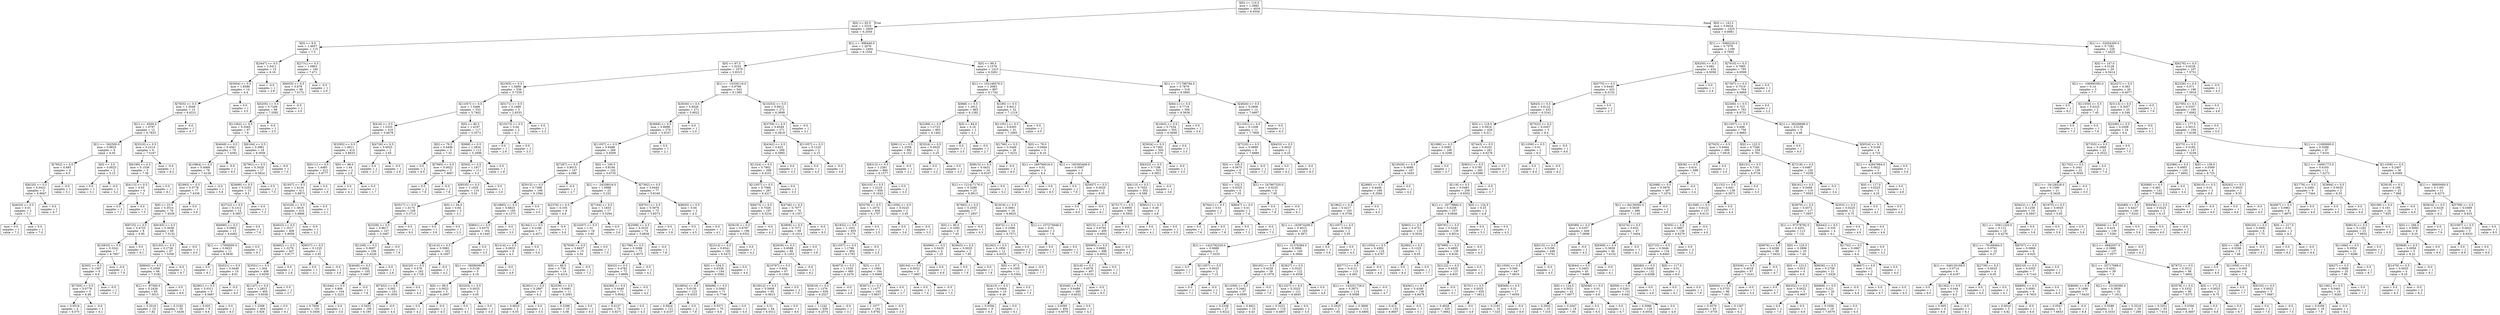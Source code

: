 digraph Tree {
node [shape=box] ;
0 [label="X[0] <= 110.5\nmse = 1.2683\nsamples = 4034\nvalue = 6.4504"] ;
1 [label="X[0] <= 65.5\nmse = 1.3316\nsamples = 2609\nvalue = 6.2059"] ;
0 -> 1 [labeldistance=2.5, labelangle=45, headlabel="True"] ;
2 [label="X[0] <= 9.0\nmse = 1.4657\nsamples = 115\nvalue = 7.3"] ;
1 -> 2 ;
3 [label="X[3447] <= 0.5\nmse = 2.5411\nsamples = 15\nvalue = 6.16"] ;
2 -> 3 ;
4 [label="X[3004] <= 0.5\nmse = 1.8586\nsamples = 14\nvalue = 6.4"] ;
3 -> 4 ;
5 [label="X[7655] <= 0.5\nmse = 1.3049\nsamples = 13\nvalue = 6.6231"] ;
4 -> 5 ;
6 [label="X[1] <= -6500.0\nmse = 1.0797\nsamples = 12\nvalue = 6.7833"] ;
5 -> 6 ;
7 [label="X[1] <= -562500.0\nmse = 0.8625\nsamples = 6\nvalue = 6.05"] ;
6 -> 7 ;
8 [label="X[7852] <= 0.5\nmse = 0.685\nsamples = 4\nvalue = 6.5"] ;
7 -> 8 ;
9 [label="X[8220] <= 0.5\nmse = 0.0422\nsamples = 3\nvalue = 6.9667"] ;
8 -> 9 ;
10 [label="X[4020] <= 0.5\nmse = 0.01\nsamples = 2\nvalue = 7.1"] ;
9 -> 10 ;
11 [label="mse = 0.0\nsamples = 1\nvalue = 7.2"] ;
10 -> 11 ;
12 [label="mse = 0.0\nsamples = 1\nvalue = 7.0"] ;
10 -> 12 ;
13 [label="mse = 0.0\nsamples = 1\nvalue = 6.7"] ;
9 -> 13 ;
14 [label="mse = -0.0\nsamples = 1\nvalue = 5.1"] ;
8 -> 14 ;
15 [label="X[0] <= 3.5\nmse = 0.0025\nsamples = 2\nvalue = 5.15"] ;
7 -> 15 ;
16 [label="mse = 0.0\nsamples = 1\nvalue = 5.1"] ;
15 -> 16 ;
17 [label="mse = -0.0\nsamples = 1\nvalue = 5.2"] ;
15 -> 17 ;
18 [label="X[3310] <= 0.5\nmse = 0.2214\nsamples = 6\nvalue = 7.5167"] ;
6 -> 18 ;
19 [label="X[6199] <= 0.5\nmse = 0.1536\nsamples = 5\nvalue = 7.38"] ;
18 -> 19 ;
20 [label="X[4113] <= 0.5\nmse = 0.03\nsamples = 4\nvalue = 7.2"] ;
19 -> 20 ;
21 [label="mse = 0.0\nsamples = 3\nvalue = 7.1"] ;
20 -> 21 ;
22 [label="mse = 0.0\nsamples = 1\nvalue = 7.5"] ;
20 -> 22 ;
23 [label="mse = 0.0\nsamples = 1\nvalue = 8.1"] ;
19 -> 23 ;
24 [label="mse = -0.0\nsamples = 1\nvalue = 8.2"] ;
18 -> 24 ;
25 [label="mse = -0.0\nsamples = 1\nvalue = 4.7"] ;
5 -> 25 ;
26 [label="mse = 0.0\nsamples = 1\nvalue = 3.5"] ;
4 -> 26 ;
27 [label="mse = -0.0\nsamples = 1\nvalue = 2.8"] ;
3 -> 27 ;
28 [label="X[2731] <= 0.5\nmse = 1.0803\nsamples = 100\nvalue = 7.471"] ;
2 -> 28 ;
29 [label="X[6055] <= 0.5\nmse = 0.878\nsamples = 99\nvalue = 7.5172"] ;
28 -> 29 ;
30 [label="X[5205] <= 0.5\nmse = 0.7206\nsamples = 98\nvalue = 7.5582"] ;
29 -> 30 ;
31 [label="X[11062] <= 0.5\nmse = 0.5565\nsamples = 97\nvalue = 7.6"] ;
30 -> 31 ;
32 [label="X[4649] <= 0.5\nmse = 0.4561\nsamples = 79\nvalue = 7.4392"] ;
31 -> 32 ;
33 [label="X[10964] <= 0.5\nmse = 0.4068\nsamples = 78\nvalue = 7.4128"] ;
32 -> 33 ;
34 [label="X[2993] <= 0.5\nmse = 0.3778\nsamples = 77\nvalue = 7.4338"] ;
33 -> 34 ;
35 [label="X[0] <= 23.5\nmse = 0.3514\nsamples = 76\nvalue = 7.4539"] ;
34 -> 35 ;
36 [label="X[9725] <= 0.5\nmse = 0.4725\nsamples = 8\nvalue = 6.95"] ;
35 -> 36 ;
37 [label="X[10833] <= 0.5\nmse = 0.3241\nsamples = 7\nvalue = 6.7857"] ;
36 -> 37 ;
38 [label="X[365] <= 0.5\nmse = 0.1367\nsamples = 6\nvalue = 6.6"] ;
37 -> 38 ;
39 [label="X[7305] <= 0.5\nmse = 0.0776\nsamples = 5\nvalue = 6.48"] ;
38 -> 39 ;
40 [label="mse = 0.0519\nsamples = 4\nvalue = 6.575"] ;
39 -> 40 ;
41 [label="mse = -0.0\nsamples = 1\nvalue = 6.1"] ;
39 -> 41 ;
42 [label="mse = -0.0\nsamples = 1\nvalue = 7.2"] ;
38 -> 42 ;
43 [label="mse = -0.0\nsamples = 1\nvalue = 7.9"] ;
37 -> 43 ;
44 [label="mse = 0.0\nsamples = 1\nvalue = 8.1"] ;
36 -> 44 ;
45 [label="X[8165] <= 0.5\nmse = 0.3038\nsamples = 68\nvalue = 7.5132"] ;
35 -> 45 ;
46 [label="X[3193] <= 0.5\nmse = 0.2736\nsamples = 67\nvalue = 7.5358"] ;
45 -> 46 ;
47 [label="X[8845] <= 0.5\nmse = 0.2569\nsamples = 66\nvalue = 7.5182"] ;
46 -> 47 ;
48 [label="X[1] <= -87500.0\nmse = 0.2426\nsamples = 65\nvalue = 7.5015"] ;
47 -> 48 ;
49 [label="mse = 0.2516\nsamples = 10\nvalue = 7.82"] ;
48 -> 49 ;
50 [label="mse = 0.2192\nsamples = 55\nvalue = 7.4436"] ;
48 -> 50 ;
51 [label="mse = 0.0\nsamples = 1\nvalue = 8.6"] ;
47 -> 51 ;
52 [label="mse = -0.0\nsamples = 1\nvalue = 8.7"] ;
46 -> 52 ;
53 [label="mse = -0.0\nsamples = 1\nvalue = 6.0"] ;
45 -> 53 ;
54 [label="mse = 0.0\nsamples = 1\nvalue = 5.9"] ;
34 -> 54 ;
55 [label="mse = -0.0\nsamples = 1\nvalue = 5.8"] ;
33 -> 55 ;
56 [label="mse = -0.0\nsamples = 1\nvalue = 9.5"] ;
32 -> 56 ;
57 [label="X[6164] <= 0.5\nmse = 0.3861\nsamples = 18\nvalue = 8.3056"] ;
31 -> 57 ;
58 [label="X[7901] <= 0.5\nmse = 0.3026\nsamples = 17\nvalue = 8.3824"] ;
57 -> 58 ;
59 [label="X[3699] <= 0.5\nmse = 0.2253\nsamples = 15\nvalue = 8.5"] ;
58 -> 59 ;
60 [label="X[3722] <= 0.5\nmse = 0.1312\nsamples = 14\nvalue = 8.5857"] ;
59 -> 60 ;
61 [label="X[6690] <= 0.5\nmse = 0.0902\nsamples = 13\nvalue = 8.6462"] ;
60 -> 61 ;
62 [label="X[1] <= -17000000.0\nmse = 0.0623\nsamples = 11\nvalue = 8.5636"] ;
61 -> 62 ;
63 [label="mse = 0.0\nsamples = 1\nvalue = 8.1"] ;
62 -> 63 ;
64 [label="X[4521] <= 0.5\nmse = 0.0449\nsamples = 10\nvalue = 8.61"] ;
62 -> 64 ;
65 [label="X[2901] <= 0.5\nmse = 0.0311\nsamples = 9\nvalue = 8.5667"] ;
64 -> 65 ;
66 [label="mse = 0.025\nsamples = 8\nvalue = 8.6"] ;
65 -> 66 ;
67 [label="mse = 0.0\nsamples = 1\nvalue = 8.3"] ;
65 -> 67 ;
68 [label="mse = -0.0\nsamples = 1\nvalue = 9.0"] ;
64 -> 68 ;
69 [label="mse = 0.0\nsamples = 2\nvalue = 9.1"] ;
61 -> 69 ;
70 [label="mse = 0.0\nsamples = 1\nvalue = 7.8"] ;
60 -> 70 ;
71 [label="mse = 0.0\nsamples = 1\nvalue = 7.3"] ;
59 -> 71 ;
72 [label="mse = 0.0\nsamples = 2\nvalue = 7.5"] ;
58 -> 72 ;
73 [label="mse = -0.0\nsamples = 1\nvalue = 7.0"] ;
57 -> 73 ;
74 [label="mse = -0.0\nsamples = 1\nvalue = 3.5"] ;
30 -> 74 ;
75 [label="mse = -0.0\nsamples = 1\nvalue = 3.5"] ;
29 -> 75 ;
76 [label="mse = -0.0\nsamples = 1\nvalue = 2.9"] ;
28 -> 76 ;
77 [label="X[1] <= -996446.0\nmse = 1.2676\nsamples = 2494\nvalue = 6.1554"] ;
1 -> 77 ;
78 [label="X[0] <= 97.5\nmse = 1.3233\nsamples = 1079\nvalue = 5.9315"] ;
77 -> 78 ;
79 [label="X[2305] <= 0.5\nmse = 1.5889\nsamples = 536\nvalue = 5.7239"] ;
78 -> 79 ;
80 [label="X[11057] <= 0.5\nmse = 1.5496\nsamples = 533\nvalue = 5.7402"] ;
79 -> 80 ;
81 [label="X[416] <= 0.5\nmse = 1.5333\nsamples = 416\nvalue = 5.8478"] ;
80 -> 81 ;
82 [label="X[3295] <= 0.5\nmse = 1.4911\nsamples = 414\nvalue = 5.8633"] ;
81 -> 82 ;
83 [label="X[9111] <= 0.5\nmse = 1.4485\nsamples = 412\nvalue = 5.8777"] ;
82 -> 83 ;
84 [label="X[1937] <= 0.5\nmse = 1.4134\nsamples = 411\nvalue = 5.8873"] ;
83 -> 84 ;
85 [label="X[3228] <= 0.5\nmse = 1.3818\nsamples = 410\nvalue = 5.8966"] ;
84 -> 85 ;
86 [label="X[4023] <= 0.5\nmse = 1.3517\nsamples = 409\nvalue = 5.9056"] ;
85 -> 86 ;
87 [label="X[4662] <= 0.5\nmse = 1.3279\nsamples = 407\nvalue = 5.9177"] ;
86 -> 87 ;
88 [label="X[3551] <= 0.5\nmse = 1.304\nsamples = 406\nvalue = 5.9259"] ;
87 -> 88 ;
89 [label="X[1147] <= 0.5\nmse = 1.2815\nsamples = 405\nvalue = 5.9338"] ;
88 -> 89 ;
90 [label="mse = 1.2598\nsamples = 404\nvalue = 5.926"] ;
89 -> 90 ;
91 [label="mse = 0.0\nsamples = 1\nvalue = 9.1"] ;
89 -> 91 ;
92 [label="mse = 0.0\nsamples = 1\nvalue = 2.7"] ;
88 -> 92 ;
93 [label="mse = 0.0\nsamples = 1\nvalue = 2.6"] ;
87 -> 93 ;
94 [label="X[9037] <= 0.5\nmse = 0.1225\nsamples = 2\nvalue = 3.45"] ;
86 -> 94 ;
95 [label="mse = 0.0\nsamples = 1\nvalue = 3.1"] ;
94 -> 95 ;
96 [label="mse = -0.0\nsamples = 1\nvalue = 3.8"] ;
94 -> 96 ;
97 [label="mse = -0.0\nsamples = 1\nvalue = 2.2"] ;
85 -> 97 ;
98 [label="mse = 0.0\nsamples = 1\nvalue = 2.1"] ;
84 -> 98 ;
99 [label="mse = 0.0\nsamples = 1\nvalue = 1.9"] ;
83 -> 99 ;
100 [label="X[0] <= 88.0\nmse = 1.44\nsamples = 2\nvalue = 2.9"] ;
82 -> 100 ;
101 [label="mse = 0.0\nsamples = 1\nvalue = 4.1"] ;
100 -> 101 ;
102 [label="mse = 0.0\nsamples = 1\nvalue = 1.7"] ;
100 -> 102 ;
103 [label="X[4726] <= 0.5\nmse = 0.0025\nsamples = 2\nvalue = 2.65"] ;
81 -> 103 ;
104 [label="mse = 0.0\nsamples = 1\nvalue = 2.7"] ;
103 -> 104 ;
105 [label="mse = -0.0\nsamples = 1\nvalue = 2.6"] ;
103 -> 105 ;
106 [label="X[0] <= 80.5\nmse = 1.4197\nsamples = 117\nvalue = 5.3573"] ;
80 -> 106 ;
107 [label="X[0] <= 79.5\nmse = 0.4496\nsamples = 5\nvalue = 7.32"] ;
106 -> 107 ;
108 [label="mse = 0.0\nsamples = 2\nvalue = 6.5"] ;
107 -> 108 ;
109 [label="X[7995] <= 0.5\nmse = 0.0022\nsamples = 3\nvalue = 7.8667"] ;
107 -> 109 ;
110 [label="mse = 0.0\nsamples = 2\nvalue = 7.9"] ;
109 -> 110 ;
111 [label="mse = -0.0\nsamples = 1\nvalue = 7.8"] ;
109 -> 111 ;
112 [label="X[968] <= 0.5\nmse = 1.2834\nsamples = 112\nvalue = 5.2696"] ;
106 -> 112 ;
113 [label="X[593] <= 0.5\nmse = 1.1917\nsamples = 111\nvalue = 5.3"] ;
112 -> 113 ;
114 [label="X[9535] <= 0.5\nmse = 1.1026\nsamples = 110\nvalue = 5.33"] ;
113 -> 114 ;
115 [label="X[5517] <= 0.5\nmse = 1.0174\nsamples = 108\nvalue = 5.3713"] ;
114 -> 115 ;
116 [label="X[3258] <= 0.5\nmse = 0.9617\nsamples = 107\nvalue = 5.3467"] ;
115 -> 116 ;
117 [label="X[1208] <= 0.5\nmse = 0.9087\nsamples = 106\nvalue = 5.3226"] ;
116 -> 117 ;
118 [label="X[4048] <= 0.5\nmse = 0.8562\nsamples = 105\nvalue = 5.3467"] ;
117 -> 118 ;
119 [label="X[1044] <= 0.5\nmse = 0.806\nsamples = 104\nvalue = 5.3231"] ;
118 -> 119 ;
120 [label="mse = 0.7609\nsamples = 103\nvalue = 5.3456"] ;
119 -> 120 ;
121 [label="mse = 0.0\nsamples = 1\nvalue = 3.0"] ;
119 -> 121 ;
122 [label="mse = -0.0\nsamples = 1\nvalue = 7.8"] ;
118 -> 122 ;
123 [label="mse = 0.0\nsamples = 1\nvalue = 2.8"] ;
117 -> 123 ;
124 [label="mse = -0.0\nsamples = 1\nvalue = 7.9"] ;
116 -> 124 ;
125 [label="mse = 0.0\nsamples = 1\nvalue = 8.0"] ;
115 -> 125 ;
126 [label="X[0] <= 94.0\nmse = 0.64\nsamples = 2\nvalue = 3.1"] ;
114 -> 126 ;
127 [label="mse = 0.0\nsamples = 1\nvalue = 3.9"] ;
126 -> 127 ;
128 [label="mse = 0.0\nsamples = 1\nvalue = 2.3"] ;
126 -> 128 ;
129 [label="mse = 0.0\nsamples = 1\nvalue = 2.0"] ;
113 -> 129 ;
130 [label="mse = 0.0\nsamples = 1\nvalue = 1.9"] ;
112 -> 130 ;
131 [label="X[5171] <= 0.5\nmse = 0.1689\nsamples = 3\nvalue = 2.8333"] ;
79 -> 131 ;
132 [label="X[10273] <= 0.5\nmse = 0.04\nsamples = 2\nvalue = 3.1"] ;
131 -> 132 ;
133 [label="mse = 0.0\nsamples = 1\nvalue = 2.9"] ;
132 -> 133 ;
134 [label="mse = 0.0\nsamples = 1\nvalue = 3.3"] ;
132 -> 134 ;
135 [label="mse = 0.0\nsamples = 1\nvalue = 2.3"] ;
131 -> 135 ;
136 [label="X[1] <= -10330116.0\nmse = 0.9766\nsamples = 543\nvalue = 6.1365"] ;
78 -> 136 ;
137 [label="X[3030] <= 0.5\nmse = 0.9528\nsamples = 271\nvalue = 5.9022"] ;
136 -> 137 ;
138 [label="X[3668] <= 0.5\nmse = 0.8998\nsamples = 270\nvalue = 5.9167"] ;
137 -> 138 ;
139 [label="X[11057] <= 0.5\nmse = 0.8488\nsamples = 269\nvalue = 5.9309"] ;
138 -> 139 ;
140 [label="X[7287] <= 0.5\nmse = 0.8015\nsamples = 167\nvalue = 6.088"] ;
139 -> 140 ;
141 [label="X[5015] <= 0.5\nmse = 0.7368\nsamples = 166\nvalue = 6.1084"] ;
140 -> 141 ;
142 [label="X[10892] <= 0.5\nmse = 0.6823\nsamples = 165\nvalue = 6.1273"] ;
141 -> 142 ;
143 [label="X[8841] <= 0.5\nmse = 0.6375\nsamples = 164\nvalue = 6.1445"] ;
142 -> 143 ;
144 [label="X[1414] <= 0.5\nmse = 0.5982\nsamples = 163\nvalue = 6.1607"] ;
143 -> 144 ;
145 [label="X[4220] <= 0.5\nmse = 0.578\nsamples = 162\nvalue = 6.1728"] ;
144 -> 145 ;
146 [label="X[7452] <= 0.5\nmse = 0.562\nsamples = 161\nvalue = 6.1839"] ;
145 -> 146 ;
147 [label="mse = 0.5455\nsamples = 160\nvalue = 6.195"] ;
146 -> 147 ;
148 [label="mse = -0.0\nsamples = 1\nvalue = 4.4"] ;
146 -> 148 ;
149 [label="mse = 0.0\nsamples = 1\nvalue = 4.4"] ;
145 -> 149 ;
150 [label="mse = -0.0\nsamples = 1\nvalue = 4.2"] ;
144 -> 150 ;
151 [label="mse = 0.0\nsamples = 1\nvalue = 3.5"] ;
143 -> 151 ;
152 [label="mse = -0.0\nsamples = 1\nvalue = 3.3"] ;
142 -> 152 ;
153 [label="mse = 0.0\nsamples = 1\nvalue = 3.0"] ;
141 -> 153 ;
154 [label="mse = -0.0\nsamples = 1\nvalue = 2.7"] ;
140 -> 154 ;
155 [label="X[0] <= 100.5\nmse = 0.8194\nsamples = 102\nvalue = 5.6735"] ;
139 -> 155 ;
156 [label="X[1] <= -24338016.0\nmse = 1.0998\nsamples = 25\nvalue = 5.232"] ;
155 -> 156 ;
157 [label="X[2376] <= 0.5\nmse = 0.335\nsamples = 8\nvalue = 4.6"] ;
156 -> 157 ;
158 [label="X[1941] <= 0.5\nmse = 0.2196\nsamples = 7\nvalue = 4.4571"] ;
157 -> 158 ;
159 [label="X[1414] <= 0.5\nmse = 0.0833\nsamples = 6\nvalue = 4.3"] ;
158 -> 159 ;
160 [label="X[1] <= -38589360.0\nmse = 0.0136\nsamples = 5\nvalue = 4.18"] ;
159 -> 160 ;
161 [label="X[0] <= 99.5\nmse = 0.0022\nsamples = 3\nvalue = 4.2667"] ;
160 -> 161 ;
162 [label="mse = 0.0\nsamples = 1\nvalue = 4.2"] ;
161 -> 162 ;
163 [label="mse = -0.0\nsamples = 2\nvalue = 4.3"] ;
161 -> 163 ;
164 [label="X[3203] <= 0.5\nmse = 0.0025\nsamples = 2\nvalue = 4.05"] ;
160 -> 164 ;
165 [label="mse = 0.0\nsamples = 1\nvalue = 4.1"] ;
164 -> 165 ;
166 [label="mse = 0.0\nsamples = 1\nvalue = 4.0"] ;
164 -> 166 ;
167 [label="mse = -0.0\nsamples = 1\nvalue = 4.9"] ;
159 -> 167 ;
168 [label="mse = 0.0\nsamples = 1\nvalue = 5.4"] ;
158 -> 168 ;
169 [label="mse = -0.0\nsamples = 1\nvalue = 5.6"] ;
157 -> 169 ;
170 [label="X[7184] <= 0.5\nmse = 1.1833\nsamples = 17\nvalue = 5.5294"] ;
156 -> 170 ;
171 [label="X[10207] <= 0.5\nmse = 1.01\nsamples = 16\nvalue = 5.65"] ;
170 -> 171 ;
172 [label="X[7939] <= 0.5\nmse = 0.8837\nsamples = 15\nvalue = 5.54"] ;
171 -> 172 ;
173 [label="X[0] <= 98.5\nmse = 0.736\nsamples = 14\nvalue = 5.4214"] ;
172 -> 173 ;
174 [label="X[2651] <= 0.5\nmse = 0.2867\nsamples = 3\nvalue = 6.2"] ;
173 -> 174 ;
175 [label="mse = 0.0625\nsamples = 2\nvalue = 6.55"] ;
174 -> 175 ;
176 [label="mse = 0.0\nsamples = 1\nvalue = 5.5"] ;
174 -> 176 ;
177 [label="X[2539] <= 0.5\nmse = 0.6481\nsamples = 11\nvalue = 5.2091"] ;
173 -> 177 ;
178 [label="mse = 0.5296\nsamples = 10\nvalue = 5.08"] ;
177 -> 178 ;
179 [label="mse = 0.0\nsamples = 1\nvalue = 6.5"] ;
177 -> 179 ;
180 [label="mse = -0.0\nsamples = 1\nvalue = 7.2"] ;
172 -> 180 ;
181 [label="mse = 0.0\nsamples = 1\nvalue = 7.3"] ;
171 -> 181 ;
182 [label="mse = 0.0\nsamples = 1\nvalue = 3.6"] ;
170 -> 182 ;
183 [label="X[7392] <= 0.5\nmse = 0.6445\nsamples = 77\nvalue = 5.8169"] ;
155 -> 183 ;
184 [label="X[9701] <= 0.5\nmse = 0.5976\nsamples = 75\nvalue = 5.8573"] ;
183 -> 184 ;
185 [label="X[2598] <= 0.5\nmse = 0.5533\nsamples = 74\nvalue = 5.8838"] ;
184 -> 185 ;
186 [label="X[1786] <= 0.5\nmse = 0.5098\nsamples = 73\nvalue = 5.8575"] ;
185 -> 186 ;
187 [label="X[632] <= 0.5\nmse = 0.4782\nsamples = 72\nvalue = 5.8806"] ;
186 -> 187 ;
188 [label="X[4280] <= 0.5\nmse = 0.4446\nsamples = 71\nvalue = 5.9042"] ;
187 -> 188 ;
189 [label="mse = 0.4137\nsamples = 70\nvalue = 5.9271"] ;
188 -> 189 ;
190 [label="mse = 0.0\nsamples = 1\nvalue = 4.3"] ;
188 -> 190 ;
191 [label="mse = -0.0\nsamples = 1\nvalue = 4.2"] ;
187 -> 191 ;
192 [label="mse = -0.0\nsamples = 1\nvalue = 4.2"] ;
186 -> 192 ;
193 [label="mse = -0.0\nsamples = 1\nvalue = 7.8"] ;
185 -> 193 ;
194 [label="mse = 0.0\nsamples = 1\nvalue = 3.9"] ;
184 -> 194 ;
195 [label="X[8655] <= 0.5\nmse = 0.04\nsamples = 2\nvalue = 4.3"] ;
183 -> 195 ;
196 [label="mse = 0.0\nsamples = 1\nvalue = 4.5"] ;
195 -> 196 ;
197 [label="mse = 0.0\nsamples = 1\nvalue = 4.1"] ;
195 -> 197 ;
198 [label="mse = 0.0\nsamples = 1\nvalue = 2.1"] ;
138 -> 198 ;
199 [label="mse = 0.0\nsamples = 1\nvalue = 2.0"] ;
137 -> 199 ;
200 [label="X[10253] <= 0.5\nmse = 0.8912\nsamples = 272\nvalue = 6.3699"] ;
136 -> 200 ;
201 [label="X[3759] <= 0.5\nmse = 0.8549\nsamples = 271\nvalue = 6.3819"] ;
200 -> 201 ;
202 [label="X[4342] <= 0.5\nmse = 0.823\nsamples = 269\nvalue = 6.3985"] ;
201 -> 202 ;
203 [label="X[1324] <= 0.5\nmse = 0.7902\nsamples = 268\nvalue = 6.4101"] ;
202 -> 203 ;
204 [label="X[11057] <= 0.5\nmse = 0.7568\nsamples = 267\nvalue = 6.4217"] ;
203 -> 204 ;
205 [label="X[8473] <= 0.5\nmse = 0.7028\nsamples = 197\nvalue = 6.5234"] ;
204 -> 205 ;
206 [label="X[5619] <= 0.5\nmse = 0.6787\nsamples = 196\nvalue = 6.5352"] ;
205 -> 206 ;
207 [label="X[2314] <= 0.5\nmse = 0.6541\nsamples = 195\nvalue = 6.5472"] ;
206 -> 207 ;
208 [label="X[0] <= 104.5\nmse = 0.6336\nsamples = 194\nvalue = 6.5582"] ;
207 -> 208 ;
209 [label="X[10854] <= 0.5\nmse = 0.6136\nsamples = 123\nvalue = 6.4333"] ;
208 -> 209 ;
210 [label="mse = 0.5924\nsamples = 121\nvalue = 6.4107"] ;
209 -> 210 ;
211 [label="mse = 0.0\nsamples = 2\nvalue = 7.8"] ;
209 -> 211 ;
212 [label="X[9498] <= 0.5\nmse = 0.5943\nsamples = 71\nvalue = 6.7746"] ;
208 -> 212 ;
213 [label="mse = 0.5571\nsamples = 70\nvalue = 6.8"] ;
212 -> 213 ;
214 [label="mse = 0.0\nsamples = 1\nvalue = 5.0"] ;
212 -> 214 ;
215 [label="mse = 0.0\nsamples = 1\nvalue = 4.4"] ;
207 -> 215 ;
216 [label="mse = 0.0\nsamples = 1\nvalue = 4.2"] ;
206 -> 216 ;
217 [label="mse = -0.0\nsamples = 1\nvalue = 4.2"] ;
205 -> 217 ;
218 [label="X[4746] <= 0.5\nmse = 0.7977\nsamples = 70\nvalue = 6.1357"] ;
204 -> 218 ;
219 [label="X[3806] <= 0.5\nmse = 0.7271\nsamples = 69\nvalue = 6.1014"] ;
218 -> 219 ;
220 [label="X[2639] <= 0.5\nmse = 0.6588\nsamples = 68\nvalue = 6.1353"] ;
219 -> 220 ;
221 [label="X[10797] <= 0.5\nmse = 0.604\nsamples = 67\nvalue = 6.1045"] ;
220 -> 221 ;
222 [label="X[10012] <= 0.5\nmse = 0.5608\nsamples = 65\nvalue = 6.0615"] ;
221 -> 222 ;
223 [label="mse = 0.51\nsamples = 64\nvalue = 6.0312"] ;
222 -> 223 ;
224 [label="mse = 0.0\nsamples = 1\nvalue = 8.0"] ;
222 -> 224 ;
225 [label="mse = 0.0\nsamples = 2\nvalue = 7.5"] ;
221 -> 225 ;
226 [label="mse = -0.0\nsamples = 1\nvalue = 8.2"] ;
220 -> 226 ;
227 [label="mse = 0.0\nsamples = 1\nvalue = 3.8"] ;
219 -> 227 ;
228 [label="mse = -0.0\nsamples = 1\nvalue = 8.5"] ;
218 -> 228 ;
229 [label="mse = 0.0\nsamples = 1\nvalue = 3.3"] ;
203 -> 229 ;
230 [label="mse = 0.0\nsamples = 1\nvalue = 3.3"] ;
202 -> 230 ;
231 [label="X[11057] <= 0.5\nmse = 0.1225\nsamples = 2\nvalue = 4.15"] ;
201 -> 231 ;
232 [label="mse = 0.0\nsamples = 1\nvalue = 4.5"] ;
231 -> 232 ;
233 [label="mse = -0.0\nsamples = 1\nvalue = 3.8"] ;
231 -> 233 ;
234 [label="mse = -0.0\nsamples = 1\nvalue = 3.1"] ;
200 -> 234 ;
235 [label="X[0] <= 99.5\nmse = 1.1578\nsamples = 1415\nvalue = 6.3261"] ;
77 -> 235 ;
236 [label="X[1] <= 102148576.0\nmse = 1.3083\nsamples = 897\nvalue = 6.1742"] ;
235 -> 236 ;
237 [label="X[968] <= 0.5\nmse = 1.2912\nsamples = 865\nvalue = 6.1392"] ;
236 -> 237 ;
238 [label="X[2289] <= 0.5\nmse = 1.2723\nsamples = 863\nvalue = 6.1462"] ;
237 -> 238 ;
239 [label="X[8611] <= 0.5\nmse = 1.2558\nsamples = 861\nvalue = 6.153"] ;
238 -> 239 ;
240 [label="X[8313] <= 0.5\nmse = 1.2381\nsamples = 860\nvalue = 6.1577"] ;
239 -> 240 ;
241 [label="X[6103] <= 0.5\nmse = 1.2219\nsamples = 858\nvalue = 6.1643"] ;
240 -> 241 ;
242 [label="X[5278] <= 0.5\nmse = 1.2074\nsamples = 856\nvalue = 6.1707"] ;
241 -> 242 ;
243 [label="X[1832] <= 0.5\nmse = 1.1931\nsamples = 855\nvalue = 6.175"] ;
242 -> 243 ;
244 [label="X[11057] <= 0.5\nmse = 1.1786\nsamples = 854\nvalue = 6.1793"] ;
243 -> 244 ;
245 [label="X[4873] <= 0.5\nmse = 1.1529\nsamples = 660\nvalue = 6.2476"] ;
244 -> 245 ;
246 [label="X[5819] <= 0.5\nmse = 1.1376\nsamples = 659\nvalue = 6.2527"] ;
245 -> 246 ;
247 [label="mse = 1.1242\nsamples = 658\nvalue = 6.2574"] ;
246 -> 247 ;
248 [label="mse = -0.0\nsamples = 1\nvalue = 3.1"] ;
246 -> 248 ;
249 [label="mse = -0.0\nsamples = 1\nvalue = 2.9"] ;
245 -> 249 ;
250 [label="X[5] <= 0.5\nmse = 1.1964\nsamples = 194\nvalue = 5.9469"] ;
244 -> 250 ;
251 [label="X[5871] <= 0.5\nmse = 1.1477\nsamples = 193\nvalue = 5.9637"] ;
250 -> 251 ;
252 [label="mse = 1.1077\nsamples = 192\nvalue = 5.9792"] ;
251 -> 252 ;
253 [label="mse = -0.0\nsamples = 1\nvalue = 3.0"] ;
251 -> 253 ;
254 [label="mse = 0.0\nsamples = 1\nvalue = 2.7"] ;
250 -> 254 ;
255 [label="mse = -0.0\nsamples = 1\nvalue = 2.5"] ;
243 -> 255 ;
256 [label="mse = 0.0\nsamples = 1\nvalue = 2.5"] ;
242 -> 256 ;
257 [label="X[11056] <= 0.5\nmse = 0.0225\nsamples = 2\nvalue = 3.45"] ;
241 -> 257 ;
258 [label="mse = 0.0\nsamples = 1\nvalue = 3.6"] ;
257 -> 258 ;
259 [label="mse = -0.0\nsamples = 1\nvalue = 3.3"] ;
257 -> 259 ;
260 [label="mse = 0.0\nsamples = 2\nvalue = 3.3"] ;
240 -> 260 ;
261 [label="mse = -0.0\nsamples = 1\nvalue = 2.1"] ;
239 -> 261 ;
262 [label="X[3524] <= 0.5\nmse = 0.0025\nsamples = 2\nvalue = 3.25"] ;
238 -> 262 ;
263 [label="mse = 0.0\nsamples = 1\nvalue = 3.2"] ;
262 -> 263 ;
264 [label="mse = 0.0\nsamples = 1\nvalue = 3.3"] ;
262 -> 264 ;
265 [label="X[0] <= 84.0\nmse = 0.16\nsamples = 2\nvalue = 3.1"] ;
237 -> 265 ;
266 [label="mse = 0.0\nsamples = 1\nvalue = 3.5"] ;
265 -> 266 ;
267 [label="mse = -0.0\nsamples = 1\nvalue = 2.7"] ;
265 -> 267 ;
268 [label="X[195] <= 0.5\nmse = 0.8411\nsamples = 32\nvalue = 7.1219"] ;
236 -> 268 ;
269 [label="X[11051] <= 0.5\nmse = 0.6393\nsamples = 31\nvalue = 7.2065"] ;
268 -> 269 ;
270 [label="X[1766] <= 0.5\nmse = 0.5449\nsamples = 26\nvalue = 7.0231"] ;
269 -> 270 ;
271 [label="X[9815] <= 0.5\nmse = 0.4431\nsamples = 24\nvalue = 6.9167"] ;
270 -> 271 ;
272 [label="X[1] <= 121417176.0\nmse = 0.3286\nsamples = 23\nvalue = 6.9913"] ;
271 -> 272 ;
273 [label="X[7662] <= 0.5\nmse = 0.2555\nsamples = 7\nvalue = 7.2857"] ;
272 -> 273 ;
274 [label="X[0] <= 90.0\nmse = 0.1092\nsamples = 6\nvalue = 7.45"] ;
273 -> 274 ;
275 [label="X[4966] <= 0.5\nmse = 0.0425\nsamples = 4\nvalue = 7.25"] ;
274 -> 275 ;
276 [label="X[8104] <= 0.5\nmse = 0.0022\nsamples = 3\nvalue = 7.3667"] ;
275 -> 276 ;
277 [label="mse = 0.0\nsamples = 2\nvalue = 7.4"] ;
276 -> 277 ;
278 [label="mse = -0.0\nsamples = 1\nvalue = 7.3"] ;
276 -> 278 ;
279 [label="mse = 0.0\nsamples = 1\nvalue = 6.9"] ;
275 -> 279 ;
280 [label="X[3643] <= 0.5\nmse = 0.0025\nsamples = 2\nvalue = 7.85"] ;
274 -> 280 ;
281 [label="mse = 0.0\nsamples = 1\nvalue = 7.9"] ;
280 -> 281 ;
282 [label="mse = 0.0\nsamples = 1\nvalue = 7.8"] ;
280 -> 282 ;
283 [label="mse = -0.0\nsamples = 1\nvalue = 6.3"] ;
273 -> 283 ;
284 [label="X[1819] <= 0.5\nmse = 0.3061\nsamples = 16\nvalue = 6.8625"] ;
272 -> 284 ;
285 [label="X[972] <= 0.5\nmse = 0.2596\nsamples = 14\nvalue = 6.7571"] ;
284 -> 285 ;
286 [label="X[2362] <= 0.5\nmse = 0.1956\nsamples = 12\nvalue = 6.6333"] ;
285 -> 286 ;
287 [label="X[0] <= 97.5\nmse = 0.1005\nsamples = 11\nvalue = 6.5364"] ;
286 -> 287 ;
288 [label="X[2413] <= 0.5\nmse = 0.0464\nsamples = 10\nvalue = 6.46"] ;
287 -> 288 ;
289 [label="mse = 0.0356\nsamples = 9\nvalue = 6.5"] ;
288 -> 289 ;
290 [label="mse = 0.0\nsamples = 1\nvalue = 6.1"] ;
288 -> 290 ;
291 [label="mse = 0.0\nsamples = 1\nvalue = 7.3"] ;
287 -> 291 ;
292 [label="mse = -0.0\nsamples = 1\nvalue = 7.7"] ;
286 -> 292 ;
293 [label="mse = 0.0\nsamples = 2\nvalue = 7.5"] ;
285 -> 293 ;
294 [label="X[1] <= 237275648.0\nmse = 0.01\nsamples = 2\nvalue = 7.6"] ;
284 -> 294 ;
295 [label="mse = 0.0\nsamples = 1\nvalue = 7.7"] ;
294 -> 295 ;
296 [label="mse = 0.0\nsamples = 1\nvalue = 7.5"] ;
294 -> 296 ;
297 [label="mse = 0.0\nsamples = 1\nvalue = 5.2"] ;
271 -> 297 ;
298 [label="mse = -0.0\nsamples = 2\nvalue = 8.3"] ;
270 -> 298 ;
299 [label="X[0] <= 78.0\nmse = 0.0464\nsamples = 5\nvalue = 8.16"] ;
269 -> 299 ;
300 [label="X[1] <= 269790016.0\nmse = 0.01\nsamples = 2\nvalue = 8.4"] ;
299 -> 300 ;
301 [label="mse = 0.0\nsamples = 1\nvalue = 8.3"] ;
300 -> 301 ;
302 [label="mse = 0.0\nsamples = 1\nvalue = 8.5"] ;
300 -> 302 ;
303 [label="X[1] <= 165365408.0\nmse = 0.0067\nsamples = 3\nvalue = 8.0"] ;
299 -> 303 ;
304 [label="mse = 0.0\nsamples = 1\nvalue = 7.9"] ;
303 -> 304 ;
305 [label="X[5937] <= 0.5\nmse = 0.0025\nsamples = 2\nvalue = 8.05"] ;
303 -> 305 ;
306 [label="mse = 0.0\nsamples = 1\nvalue = 8.0"] ;
305 -> 306 ;
307 [label="mse = -0.0\nsamples = 1\nvalue = 8.1"] ;
305 -> 307 ;
308 [label="mse = 0.0\nsamples = 1\nvalue = 4.5"] ;
268 -> 308 ;
309 [label="X[1] <= 171786784.0\nmse = 0.7879\nsamples = 518\nvalue = 6.5892"] ;
235 -> 309 ;
310 [label="X[9411] <= 0.5\nmse = 0.7718\nsamples = 506\nvalue = 6.5636"] ;
309 -> 310 ;
311 [label="X[1943] <= 0.5\nmse = 0.7534\nsamples = 505\nvalue = 6.5699"] ;
310 -> 311 ;
312 [label="X[5934] <= 0.5\nmse = 0.7362\nsamples = 504\nvalue = 6.576"] ;
311 -> 312 ;
313 [label="X[6323] <= 0.5\nmse = 0.7188\nsamples = 503\nvalue = 6.5821"] ;
312 -> 313 ;
314 [label="X[6113] <= 0.5\nmse = 0.7025\nsamples = 502\nvalue = 6.588"] ;
313 -> 314 ;
315 [label="X[7517] <= 0.5\nmse = 0.6905\nsamples = 500\nvalue = 6.5952"] ;
314 -> 315 ;
316 [label="X[515] <= 0.5\nmse = 0.6794\nsamples = 499\nvalue = 6.6002"] ;
315 -> 316 ;
317 [label="X[9985] <= 0.5\nmse = 0.6682\nsamples = 498\nvalue = 6.6052"] ;
316 -> 317 ;
318 [label="X[318] <= 0.5\nmse = 0.6578\nsamples = 497\nvalue = 6.6101"] ;
317 -> 318 ;
319 [label="X[3546] <= 0.5\nmse = 0.6489\nsamples = 495\nvalue = 6.6032"] ;
318 -> 319 ;
320 [label="mse = 0.6395\nsamples = 494\nvalue = 6.6079"] ;
319 -> 320 ;
321 [label="mse = 0.0\nsamples = 1\nvalue = 4.3"] ;
319 -> 321 ;
322 [label="mse = -0.0\nsamples = 2\nvalue = 8.3"] ;
318 -> 322 ;
323 [label="mse = 0.0\nsamples = 1\nvalue = 4.2"] ;
317 -> 323 ;
324 [label="mse = -0.0\nsamples = 1\nvalue = 4.1"] ;
316 -> 324 ;
325 [label="mse = 0.0\nsamples = 1\nvalue = 4.1"] ;
315 -> 325 ;
326 [label="X[9621] <= 0.5\nmse = 0.49\nsamples = 2\nvalue = 4.8"] ;
314 -> 326 ;
327 [label="mse = 0.0\nsamples = 1\nvalue = 4.1"] ;
326 -> 327 ;
328 [label="mse = 0.0\nsamples = 1\nvalue = 5.5"] ;
326 -> 328 ;
329 [label="mse = -0.0\nsamples = 1\nvalue = 3.6"] ;
313 -> 329 ;
330 [label="mse = -0.0\nsamples = 1\nvalue = 3.5"] ;
312 -> 330 ;
331 [label="mse = 0.0\nsamples = 1\nvalue = 3.5"] ;
311 -> 331 ;
332 [label="mse = 0.0\nsamples = 1\nvalue = 3.4"] ;
310 -> 332 ;
333 [label="X[4826] <= 0.5\nmse = 0.2806\nsamples = 12\nvalue = 7.6667"] ;
309 -> 333 ;
334 [label="X[11051] <= 0.5\nmse = 0.1208\nsamples = 11\nvalue = 7.7909"] ;
333 -> 334 ;
335 [label="X[7220] <= 0.5\nmse = 0.0899\nsamples = 9\nvalue = 7.6889"] ;
334 -> 335 ;
336 [label="X[0] <= 105.5\nmse = 0.0675\nsamples = 8\nvalue = 7.75"] ;
335 -> 336 ;
337 [label="X[0] <= 102.5\nmse = 0.0325\nsamples = 4\nvalue = 7.55"] ;
336 -> 337 ;
338 [label="X[7641] <= 0.5\nmse = 0.01\nsamples = 2\nvalue = 7.7"] ;
337 -> 338 ;
339 [label="mse = 0.0\nsamples = 1\nvalue = 7.6"] ;
338 -> 339 ;
340 [label="mse = 0.0\nsamples = 1\nvalue = 7.8"] ;
338 -> 340 ;
341 [label="X[8047] <= 0.5\nmse = 0.01\nsamples = 2\nvalue = 7.4"] ;
337 -> 341 ;
342 [label="mse = 0.0\nsamples = 1\nvalue = 7.3"] ;
341 -> 342 ;
343 [label="mse = -0.0\nsamples = 1\nvalue = 7.5"] ;
341 -> 343 ;
344 [label="X[1] <= 247907520.0\nmse = 0.0225\nsamples = 4\nvalue = 7.95"] ;
336 -> 344 ;
345 [label="mse = 0.0\nsamples = 2\nvalue = 7.8"] ;
344 -> 345 ;
346 [label="mse = -0.0\nsamples = 2\nvalue = 8.1"] ;
344 -> 346 ;
347 [label="mse = -0.0\nsamples = 1\nvalue = 7.2"] ;
335 -> 347 ;
348 [label="X[8453] <= 0.5\nmse = 0.0025\nsamples = 2\nvalue = 8.25"] ;
334 -> 348 ;
349 [label="mse = 0.0\nsamples = 1\nvalue = 8.2"] ;
348 -> 349 ;
350 [label="mse = -0.0\nsamples = 1\nvalue = 8.3"] ;
348 -> 350 ;
351 [label="mse = -0.0\nsamples = 1\nvalue = 6.3"] ;
333 -> 351 ;
352 [label="X[0] <= 143.5\nmse = 0.8424\nsamples = 1425\nvalue = 6.8981"] ;
0 -> 352 [labeldistance=2.5, labelangle=-45, headlabel="False"] ;
353 [label="X[1] <= -5080220.0\nmse = 0.7976\nsamples = 1199\nvalue = 6.7955"] ;
352 -> 353 ;
354 [label="X[9250] <= 0.5\nmse = 0.682\nsamples = 434\nvalue = 6.5058"] ;
353 -> 354 ;
355 [label="X[4770] <= 0.5\nmse = 0.6445\nsamples = 433\nvalue = 6.5152"] ;
354 -> 355 ;
356 [label="X[843] <= 0.5\nmse = 0.6122\nsamples = 432\nvalue = 6.5241"] ;
355 -> 356 ;
357 [label="X[0] <= 118.5\nmse = 0.5916\nsamples = 429\nvalue = 6.511"] ;
356 -> 357 ;
358 [label="X[1088] <= 0.5\nmse = 0.5085\nsamples = 168\nvalue = 6.3298"] ;
357 -> 358 ;
359 [label="X[10029] <= 0.5\nmse = 0.4699\nsamples = 167\nvalue = 6.3455"] ;
358 -> 359 ;
360 [label="X[2880] <= 0.5\nmse = 0.4448\nsamples = 166\nvalue = 6.3584"] ;
359 -> 360 ;
361 [label="X[1862] <= 0.5\nmse = 0.4217\nsamples = 165\nvalue = 6.3709"] ;
360 -> 361 ;
362 [label="X[1] <= -163974208.0\nmse = 0.4015\nsamples = 163\nvalue = 6.3871"] ;
361 -> 362 ;
363 [label="X[1] <= -1422792320.0\nmse = 0.0689\nsamples = 3\nvalue = 7.3333"] ;
362 -> 363 ;
364 [label="mse = 0.0\nsamples = 1\nvalue = 7.7"] ;
363 -> 364 ;
365 [label="X[11057] <= 0.5\nmse = 0.0025\nsamples = 2\nvalue = 7.15"] ;
363 -> 365 ;
366 [label="mse = 0.0\nsamples = 1\nvalue = 7.1"] ;
365 -> 366 ;
367 [label="mse = -0.0\nsamples = 1\nvalue = 7.2"] ;
365 -> 367 ;
368 [label="X[1] <= -31376384.0\nmse = 0.3906\nsamples = 160\nvalue = 6.3694"] ;
362 -> 368 ;
369 [label="X[6183] <= 0.5\nmse = 0.4239\nsamples = 38\nvalue = 6.1079"] ;
368 -> 369 ;
370 [label="X[11059] <= 0.5\nmse = 0.3462\nsamples = 37\nvalue = 6.0595"] ;
369 -> 370 ;
371 [label="mse = 0.2336\nsamples = 27\nvalue = 5.9222"] ;
370 -> 371 ;
372 [label="mse = 0.4621\nsamples = 10\nvalue = 6.43"] ;
370 -> 372 ;
373 [label="mse = -0.0\nsamples = 1\nvalue = 7.9"] ;
369 -> 373 ;
374 [label="X[3627] <= 0.5\nmse = 0.3523\nsamples = 122\nvalue = 6.4508"] ;
368 -> 374 ;
375 [label="X[11027] <= 0.5\nmse = 0.3325\nsamples = 121\nvalue = 6.4645"] ;
374 -> 375 ;
376 [label="mse = 0.3222\nsamples = 119\nvalue = 6.4807"] ;
375 -> 376 ;
377 [label="mse = 0.0\nsamples = 2\nvalue = 5.5"] ;
375 -> 377 ;
378 [label="mse = 0.0\nsamples = 1\nvalue = 4.8"] ;
374 -> 378 ;
379 [label="X[11057] <= 0.5\nmse = 0.3025\nsamples = 2\nvalue = 5.05"] ;
361 -> 379 ;
380 [label="mse = 0.0\nsamples = 1\nvalue = 5.6"] ;
379 -> 380 ;
381 [label="mse = 0.0\nsamples = 1\nvalue = 4.5"] ;
379 -> 381 ;
382 [label="mse = 0.0\nsamples = 1\nvalue = 4.3"] ;
360 -> 382 ;
383 [label="mse = 0.0\nsamples = 1\nvalue = 4.2"] ;
359 -> 383 ;
384 [label="mse = 0.0\nsamples = 1\nvalue = 3.7"] ;
358 -> 384 ;
385 [label="X[7443] <= 0.5\nmse = 0.6103\nsamples = 261\nvalue = 6.6276"] ;
357 -> 385 ;
386 [label="X[9631] <= 0.5\nmse = 0.5795\nsamples = 260\nvalue = 6.6388"] ;
385 -> 386 ;
387 [label="X[119] <= 0.5\nmse = 0.5483\nsamples = 259\nvalue = 6.6502"] ;
386 -> 387 ;
388 [label="X[1] <= -20778882.0\nmse = 0.5238\nsamples = 257\nvalue = 6.6646"] ;
387 -> 388 ;
389 [label="X[993] <= 0.5\nmse = 0.4751\nsamples = 118\nvalue = 6.5034"] ;
388 -> 389 ;
390 [label="X[11054] <= 0.5\nmse = 0.4392\nsamples = 116\nvalue = 6.4767"] ;
389 -> 390 ;
391 [label="X[5771] <= 0.5\nmse = 0.4121\nsamples = 115\nvalue = 6.493"] ;
390 -> 391 ;
392 [label="X[1] <= -143251728.0\nmse = 0.3873\nsamples = 114\nvalue = 6.5088"] ;
391 -> 392 ;
393 [label="mse = 0.2025\nsamples = 2\nvalue = 7.65"] ;
392 -> 393 ;
394 [label="mse = 0.3669\nsamples = 112\nvalue = 6.4884"] ;
392 -> 394 ;
395 [label="mse = -0.0\nsamples = 1\nvalue = 4.7"] ;
391 -> 395 ;
396 [label="mse = -0.0\nsamples = 1\nvalue = 4.6"] ;
390 -> 396 ;
397 [label="X[2882] <= 0.5\nmse = 0.1225\nsamples = 2\nvalue = 8.05"] ;
389 -> 397 ;
398 [label="mse = 0.0\nsamples = 1\nvalue = 8.4"] ;
397 -> 398 ;
399 [label="mse = 0.0\nsamples = 1\nvalue = 7.7"] ;
397 -> 399 ;
400 [label="X[9791] <= 0.5\nmse = 0.5243\nsamples = 139\nvalue = 6.8014"] ;
388 -> 400 ;
401 [label="X[7999] <= 0.5\nmse = 0.4895\nsamples = 138\nvalue = 6.8181"] ;
400 -> 401 ;
402 [label="X[2122] <= 0.5\nmse = 0.4535\nsamples = 137\nvalue = 6.835"] ;
401 -> 402 ;
403 [label="X[4561] <= 0.5\nmse = 0.4346\nsamples = 136\nvalue = 6.8478"] ;
402 -> 403 ;
404 [label="mse = 0.415\nsamples = 135\nvalue = 6.8607"] ;
403 -> 404 ;
405 [label="mse = -0.0\nsamples = 1\nvalue = 5.1"] ;
403 -> 405 ;
406 [label="mse = -0.0\nsamples = 1\nvalue = 5.1"] ;
402 -> 406 ;
407 [label="mse = 0.0\nsamples = 1\nvalue = 4.5"] ;
401 -> 407 ;
408 [label="mse = -0.0\nsamples = 1\nvalue = 4.5"] ;
400 -> 408 ;
409 [label="X[0] <= 124.5\nmse = 0.25\nsamples = 2\nvalue = 4.8"] ;
387 -> 409 ;
410 [label="mse = 0.0\nsamples = 1\nvalue = 5.3"] ;
409 -> 410 ;
411 [label="mse = 0.0\nsamples = 1\nvalue = 4.3"] ;
409 -> 411 ;
412 [label="mse = -0.0\nsamples = 1\nvalue = 3.7"] ;
386 -> 412 ;
413 [label="mse = 0.0\nsamples = 1\nvalue = 3.7"] ;
385 -> 413 ;
414 [label="X[7022] <= 0.5\nmse = 0.0267\nsamples = 3\nvalue = 8.4"] ;
356 -> 414 ;
415 [label="X[11056] <= 0.5\nmse = 0.01\nsamples = 2\nvalue = 8.3"] ;
414 -> 415 ;
416 [label="mse = 0.0\nsamples = 1\nvalue = 8.4"] ;
415 -> 416 ;
417 [label="mse = -0.0\nsamples = 1\nvalue = 8.2"] ;
415 -> 417 ;
418 [label="mse = -0.0\nsamples = 1\nvalue = 8.6"] ;
414 -> 418 ;
419 [label="mse = 0.0\nsamples = 1\nvalue = 2.7"] ;
355 -> 419 ;
420 [label="mse = 0.0\nsamples = 1\nvalue = 2.4"] ;
354 -> 420 ;
421 [label="X[7910] <= 0.5\nmse = 0.7885\nsamples = 765\nvalue = 6.9599"] ;
353 -> 421 ;
422 [label="X[7307] <= 0.5\nmse = 0.7519\nsamples = 764\nvalue = 6.9669"] ;
421 -> 422 ;
423 [label="X[2300] <= 0.5\nmse = 0.723\nsamples = 763\nvalue = 6.9731"] ;
422 -> 423 ;
424 [label="X[11057] <= 0.5\nmse = 0.698\nsamples = 758\nvalue = 6.9863"] ;
423 -> 424 ;
425 [label="X[7925] <= 0.5\nmse = 0.6464\nsamples = 499\nvalue = 7.0918"] ;
424 -> 425 ;
426 [label="X[836] <= 0.5\nmse = 0.614\nsamples = 498\nvalue = 7.1"] ;
425 -> 426 ;
427 [label="X[2088] <= 0.5\nmse = 0.5876\nsamples = 497\nvalue = 7.1074"] ;
426 -> 427 ;
428 [label="X[1] <= 84156592.0\nmse = 0.5639\nsamples = 496\nvalue = 7.1145"] ;
427 -> 428 ;
429 [label="X[6589] <= 0.5\nmse = 0.5357\nsamples = 449\nvalue = 7.0699"] ;
428 -> 429 ;
430 [label="X[8215] <= 0.5\nmse = 0.5198\nsamples = 448\nvalue = 7.0761"] ;
429 -> 430 ;
431 [label="X[11050] <= 0.5\nmse = 0.506\nsamples = 447\nvalue = 7.0819"] ;
430 -> 431 ;
432 [label="X[701] <= 0.5\nmse = 0.5025\nsamples = 430\nvalue = 7.0612"] ;
431 -> 432 ;
433 [label="mse = 0.4928\nsamples = 429\nvalue = 7.0662"] ;
432 -> 433 ;
434 [label="mse = -0.0\nsamples = 1\nvalue = 4.9"] ;
432 -> 434 ;
435 [label="X[8569] <= 0.5\nmse = 0.31\nsamples = 17\nvalue = 7.6059"] ;
431 -> 435 ;
436 [label="mse = 0.2181\nsamples = 16\nvalue = 7.525"] ;
435 -> 436 ;
437 [label="mse = -0.0\nsamples = 1\nvalue = 8.9"] ;
435 -> 437 ;
438 [label="mse = -0.0\nsamples = 1\nvalue = 4.5"] ;
430 -> 438 ;
439 [label="mse = -0.0\nsamples = 1\nvalue = 4.3"] ;
429 -> 439 ;
440 [label="X[3274] <= 0.5\nmse = 0.633\nsamples = 47\nvalue = 7.5404"] ;
428 -> 440 ;
441 [label="X[8369] <= 0.5\nmse = 0.3839\nsamples = 46\nvalue = 7.6152"] ;
440 -> 441 ;
442 [label="X[3844] <= 0.5\nmse = 0.3403\nsamples = 45\nvalue = 7.6489"] ;
441 -> 442 ;
443 [label="X[0] <= 124.5\nmse = 0.3021\nsamples = 43\nvalue = 7.6977"] ;
442 -> 443 ;
444 [label="mse = 0.2933\nsamples = 25\nvalue = 7.516"] ;
443 -> 444 ;
445 [label="mse = 0.2047\nsamples = 18\nvalue = 7.95"] ;
443 -> 445 ;
446 [label="X[5046] <= 0.5\nmse = 0.01\nsamples = 2\nvalue = 6.6"] ;
442 -> 446 ;
447 [label="mse = 0.0\nsamples = 1\nvalue = 6.5"] ;
446 -> 447 ;
448 [label="mse = 0.0\nsamples = 1\nvalue = 6.7"] ;
446 -> 448 ;
449 [label="mse = -0.0\nsamples = 1\nvalue = 6.1"] ;
441 -> 449 ;
450 [label="mse = -0.0\nsamples = 1\nvalue = 4.1"] ;
440 -> 450 ;
451 [label="mse = -0.0\nsamples = 1\nvalue = 3.6"] ;
427 -> 451 ;
452 [label="mse = -0.0\nsamples = 1\nvalue = 3.4"] ;
426 -> 452 ;
453 [label="mse = 0.0\nsamples = 1\nvalue = 3.0"] ;
425 -> 453 ;
454 [label="X[0] <= 122.5\nmse = 0.7348\nsamples = 259\nvalue = 6.783"] ;
424 -> 454 ;
455 [label="X[6151] <= 0.5\nmse = 0.7161\nsamples = 139\nvalue = 6.5734"] ;
454 -> 455 ;
456 [label="X[1152] <= 0.5\nmse = 0.643\nsamples = 138\nvalue = 6.5971"] ;
455 -> 456 ;
457 [label="X[1568] <= 0.5\nmse = 0.6122\nsamples = 137\nvalue = 6.6131"] ;
456 -> 457 ;
458 [label="X[305] <= 0.5\nmse = 0.5867\nsamples = 136\nvalue = 6.6279"] ;
457 -> 458 ;
459 [label="X[3710] <= 0.5\nmse = 0.5646\nsamples = 134\nvalue = 6.6493"] ;
458 -> 459 ;
460 [label="X[8380] <= 0.5\nmse = 0.5449\nsamples = 132\nvalue = 6.6288"] ;
459 -> 460 ;
461 [label="X[959] <= 0.5\nmse = 0.5261\nsamples = 131\nvalue = 6.642"] ;
460 -> 461 ;
462 [label="mse = 0.5066\nsamples = 130\nvalue = 6.6554"] ;
461 -> 462 ;
463 [label="mse = 0.0\nsamples = 1\nvalue = 4.9"] ;
461 -> 463 ;
464 [label="mse = 0.0\nsamples = 1\nvalue = 4.9"] ;
460 -> 464 ;
465 [label="X[0] <= 117.0\nmse = 0.01\nsamples = 2\nvalue = 8.0"] ;
459 -> 465 ;
466 [label="mse = 0.0\nsamples = 1\nvalue = 8.1"] ;
465 -> 466 ;
467 [label="mse = 0.0\nsamples = 1\nvalue = 7.9"] ;
465 -> 467 ;
468 [label="mse = 0.0\nsamples = 2\nvalue = 5.2"] ;
458 -> 468 ;
469 [label="mse = -0.0\nsamples = 1\nvalue = 4.6"] ;
457 -> 469 ;
470 [label="mse = 0.0\nsamples = 1\nvalue = 4.4"] ;
456 -> 470 ;
471 [label="mse = 0.0\nsamples = 1\nvalue = 3.3"] ;
455 -> 471 ;
472 [label="X[7218] <= 0.5\nmse = 0.6467\nsamples = 120\nvalue = 7.0258"] ;
454 -> 472 ;
473 [label="X[6161] <= 0.5\nmse = 0.5408\nsamples = 119\nvalue = 7.0563"] ;
472 -> 473 ;
474 [label="X[3870] <= 0.5\nmse = 0.4572\nsamples = 117\nvalue = 7.0957"] ;
473 -> 474 ;
475 [label="X[1] <= 97378792.0\nmse = 0.4251\nsamples = 113\nvalue = 7.131"] ;
474 -> 475 ;
476 [label="X[9976] <= 0.5\nmse = 0.4288\nsamples = 88\nvalue = 7.0432"] ;
475 -> 476 ;
477 [label="X[5506] <= 0.5\nmse = 0.4018\nsamples = 87\nvalue = 7.0241"] ;
476 -> 477 ;
478 [label="X[6004] <= 0.5\nmse = 0.3755\nsamples = 86\nvalue = 7.043"] ;
477 -> 478 ;
479 [label="mse = 0.3579\nsamples = 83\nvalue = 7.0735"] ;
478 -> 479 ;
480 [label="mse = 0.1267\nsamples = 3\nvalue = 6.2"] ;
478 -> 480 ;
481 [label="mse = -0.0\nsamples = 1\nvalue = 5.4"] ;
477 -> 481 ;
482 [label="mse = -0.0\nsamples = 1\nvalue = 8.7"] ;
476 -> 482 ;
483 [label="X[0] <= 125.5\nmse = 0.2896\nsamples = 25\nvalue = 7.44"] ;
475 -> 483 ;
484 [label="X[0] <= 123.5\nmse = 0.015\nsamples = 4\nvalue = 6.9"] ;
483 -> 484 ;
485 [label="mse = 0.0\nsamples = 1\nvalue = 6.7"] ;
484 -> 485 ;
486 [label="X[6352] <= 0.5\nmse = 0.0022\nsamples = 3\nvalue = 6.9667"] ;
484 -> 486 ;
487 [label="mse = 0.0\nsamples = 2\nvalue = 7.0"] ;
486 -> 487 ;
488 [label="mse = 0.0\nsamples = 1\nvalue = 6.9"] ;
486 -> 488 ;
489 [label="X[9636] <= 0.5\nmse = 0.2758\nsamples = 21\nvalue = 7.5429"] ;
483 -> 489 ;
490 [label="X[6908] <= 0.5\nmse = 0.221\nsamples = 20\nvalue = 7.6"] ;
489 -> 490 ;
491 [label="mse = 0.1656\nsamples = 19\nvalue = 7.6579"] ;
490 -> 491 ;
492 [label="mse = 0.0\nsamples = 1\nvalue = 6.5"] ;
490 -> 492 ;
493 [label="mse = -0.0\nsamples = 1\nvalue = 6.4"] ;
489 -> 493 ;
494 [label="X[6442] <= 0.5\nmse = 0.335\nsamples = 4\nvalue = 6.1"] ;
474 -> 494 ;
495 [label="X[1702] <= 0.5\nmse = 0.0867\nsamples = 3\nvalue = 6.4"] ;
494 -> 495 ;
496 [label="X[4667] <= 0.5\nmse = 0.01\nsamples = 2\nvalue = 6.6"] ;
495 -> 496 ;
497 [label="mse = 0.0\nsamples = 1\nvalue = 6.7"] ;
496 -> 497 ;
498 [label="mse = 0.0\nsamples = 1\nvalue = 6.5"] ;
496 -> 498 ;
499 [label="mse = 0.0\nsamples = 1\nvalue = 6.0"] ;
495 -> 499 ;
500 [label="mse = 0.0\nsamples = 1\nvalue = 5.2"] ;
494 -> 500 ;
501 [label="X[353] <= 0.5\nmse = 0.0225\nsamples = 2\nvalue = 4.75"] ;
473 -> 501 ;
502 [label="mse = 0.0\nsamples = 1\nvalue = 4.9"] ;
501 -> 502 ;
503 [label="mse = 0.0\nsamples = 1\nvalue = 4.6"] ;
501 -> 503 ;
504 [label="mse = -0.0\nsamples = 1\nvalue = 3.4"] ;
472 -> 504 ;
505 [label="X[1] <= 38209696.0\nmse = 0.5136\nsamples = 5\nvalue = 4.98"] ;
423 -> 505 ;
506 [label="mse = 0.0\nsamples = 1\nvalue = 6.0"] ;
505 -> 506 ;
507 [label="X[9524] <= 0.5\nmse = 0.3169\nsamples = 4\nvalue = 4.725"] ;
505 -> 507 ;
508 [label="X[1] <= 42847864.0\nmse = 0.0822\nsamples = 3\nvalue = 4.4333"] ;
507 -> 508 ;
509 [label="X[0] <= 117.0\nmse = 0.0225\nsamples = 2\nvalue = 4.25"] ;
508 -> 509 ;
510 [label="mse = 0.0\nsamples = 1\nvalue = 4.1"] ;
509 -> 510 ;
511 [label="mse = 0.0\nsamples = 1\nvalue = 4.4"] ;
509 -> 511 ;
512 [label="mse = 0.0\nsamples = 1\nvalue = 4.8"] ;
508 -> 512 ;
513 [label="mse = 0.0\nsamples = 1\nvalue = 5.6"] ;
507 -> 513 ;
514 [label="mse = 0.0\nsamples = 1\nvalue = 2.2"] ;
422 -> 514 ;
515 [label="mse = 0.0\nsamples = 1\nvalue = 1.6"] ;
421 -> 515 ;
516 [label="X[1] <= -32054300.0\nmse = 0.7282\nsamples = 226\nvalue = 7.4425"] ;
352 -> 516 ;
517 [label="X[0] <= 147.0\nmse = 0.5128\nsamples = 29\nvalue = 6.5414"] ;
516 -> 517 ;
518 [label="X[1] <= -106995392.0\nmse = 0.14\nsamples = 3\nvalue = 7.7"] ;
517 -> 518 ;
519 [label="mse = 0.0\nsamples = 1\nvalue = 8.2"] ;
518 -> 519 ;
520 [label="X[11059] <= 0.5\nmse = 0.0225\nsamples = 2\nvalue = 7.45"] ;
518 -> 520 ;
521 [label="mse = 0.0\nsamples = 1\nvalue = 7.3"] ;
520 -> 521 ;
522 [label="mse = 0.0\nsamples = 1\nvalue = 7.6"] ;
520 -> 522 ;
523 [label="X[2427] <= 0.5\nmse = 0.383\nsamples = 26\nvalue = 6.4077"] ;
517 -> 523 ;
524 [label="X[3113] <= 0.5\nmse = 0.3057\nsamples = 25\nvalue = 6.348"] ;
523 -> 524 ;
525 [label="X[2266] <= 0.5\nmse = 0.2508\nsamples = 24\nvalue = 6.4"] ;
524 -> 525 ;
526 [label="X[7355] <= 0.5\nmse = 0.2068\nsamples = 23\nvalue = 6.3522"] ;
525 -> 526 ;
527 [label="X[1702] <= 0.5\nmse = 0.1641\nsamples = 22\nvalue = 6.3045"] ;
526 -> 527 ;
528 [label="X[1] <= -34128528.0\nmse = 0.1396\nsamples = 21\nvalue = 6.3429"] ;
527 -> 528 ;
529 [label="X[5622] <= 0.5\nmse = 0.1258\nsamples = 19\nvalue = 6.3947"] ;
528 -> 529 ;
530 [label="X[1] <= -55611320.0\nmse = 0.112\nsamples = 18\nvalue = 6.4278"] ;
529 -> 530 ;
531 [label="X[1] <= -79189464.0\nmse = 0.0761\nsamples = 10\nvalue = 6.27"] ;
530 -> 531 ;
532 [label="X[1] <= -548135168.0\nmse = 0.0714\nsamples = 6\nvalue = 6.4167"] ;
531 -> 532 ;
533 [label="mse = 0.0\nsamples = 1\nvalue = 6.0"] ;
532 -> 533 ;
534 [label="X[1302] <= 0.5\nmse = 0.044\nsamples = 5\nvalue = 6.5"] ;
532 -> 534 ;
535 [label="mse = 0.005\nsamples = 4\nvalue = 6.6"] ;
534 -> 535 ;
536 [label="mse = -0.0\nsamples = 1\nvalue = 6.1"] ;
534 -> 536 ;
537 [label="X[2739] <= 0.5\nmse = 0.0025\nsamples = 4\nvalue = 6.05"] ;
531 -> 537 ;
538 [label="mse = 0.0\nsamples = 2\nvalue = 6.0"] ;
537 -> 538 ;
539 [label="mse = 0.0\nsamples = 2\nvalue = 6.1"] ;
537 -> 539 ;
540 [label="X[6707] <= 0.5\nmse = 0.0869\nsamples = 8\nvalue = 6.625"] ;
530 -> 540 ;
541 [label="X[9210] <= 0.5\nmse = 0.0355\nsamples = 7\nvalue = 6.7143"] ;
540 -> 541 ;
542 [label="X[8895] <= 0.5\nmse = 0.0081\nsamples = 6\nvalue = 6.7833"] ;
541 -> 542 ;
543 [label="mse = 0.0016\nsamples = 5\nvalue = 6.82"] ;
542 -> 543 ;
544 [label="mse = -0.0\nsamples = 1\nvalue = 6.6"] ;
542 -> 544 ;
545 [label="mse = 0.0\nsamples = 1\nvalue = 6.3"] ;
541 -> 545 ;
546 [label="mse = 0.0\nsamples = 1\nvalue = 6.0"] ;
540 -> 546 ;
547 [label="mse = 0.0\nsamples = 1\nvalue = 5.8"] ;
529 -> 547 ;
548 [label="X[1975] <= 0.5\nmse = 0.0025\nsamples = 2\nvalue = 5.85"] ;
528 -> 548 ;
549 [label="mse = 0.0\nsamples = 1\nvalue = 5.9"] ;
548 -> 549 ;
550 [label="mse = 0.0\nsamples = 1\nvalue = 5.8"] ;
548 -> 550 ;
551 [label="mse = -0.0\nsamples = 1\nvalue = 5.5"] ;
527 -> 551 ;
552 [label="mse = 0.0\nsamples = 1\nvalue = 7.4"] ;
526 -> 552 ;
553 [label="mse = 0.0\nsamples = 1\nvalue = 7.5"] ;
525 -> 553 ;
554 [label="mse = -0.0\nsamples = 1\nvalue = 5.1"] ;
524 -> 554 ;
555 [label="mse = -0.0\nsamples = 1\nvalue = 7.9"] ;
523 -> 555 ;
556 [label="X[6276] <= 0.5\nmse = 0.6228\nsamples = 197\nvalue = 7.5751"] ;
516 -> 556 ;
557 [label="X[2326] <= 0.5\nmse = 0.571\nsamples = 196\nvalue = 7.5918"] ;
556 -> 557 ;
558 [label="X[2795] <= 0.5\nmse = 0.5337\nsamples = 195\nvalue = 7.6062"] ;
557 -> 558 ;
559 [label="X[0] <= 177.5\nmse = 0.5013\nsamples = 194\nvalue = 7.6196"] ;
558 -> 559 ;
560 [label="X[375] <= 0.5\nmse = 0.5185\nsamples = 147\nvalue = 7.5238"] ;
559 -> 560 ;
561 [label="X[2086] <= 0.5\nmse = 0.4905\nsamples = 143\nvalue = 7.4902"] ;
560 -> 561 ;
562 [label="X[3089] <= 0.5\nmse = 0.463\nsamples = 142\nvalue = 7.5049"] ;
561 -> 562 ;
563 [label="X[4089] <= 0.5\nmse = 0.4427\nsamples = 140\nvalue = 7.5243"] ;
562 -> 563 ;
564 [label="X[9494] <= 0.5\nmse = 0.419\nsamples = 139\nvalue = 7.5381"] ;
563 -> 564 ;
565 [label="X[1] <= -6682057.0\nmse = 0.3986\nsamples = 137\nvalue = 7.5577"] ;
564 -> 565 ;
566 [label="X[1] <= -25717688.0\nmse = 0.4251\nsamples = 39\nvalue = 7.3"] ;
565 -> 566 ;
567 [label="X[8606] <= 0.5\nmse = 0.1996\nsamples = 7\nvalue = 7.8429"] ;
566 -> 567 ;
568 [label="mse = 0.0547\nsamples = 6\nvalue = 7.6833"] ;
567 -> 568 ;
569 [label="mse = -0.0\nsamples = 1\nvalue = 8.8"] ;
567 -> 569 ;
570 [label="X[1] <= -23100360.0\nmse = 0.3959\nsamples = 32\nvalue = 7.1812"] ;
566 -> 570 ;
571 [label="mse = 0.0289\nsamples = 3\nvalue = 6.3333"] ;
570 -> 571 ;
572 [label="mse = 0.3518\nsamples = 29\nvalue = 7.269"] ;
570 -> 572 ;
573 [label="X[7872] <= 0.5\nmse = 0.3512\nsamples = 98\nvalue = 7.6602"] ;
565 -> 573 ;
574 [label="X[3578] <= 0.5\nmse = 0.3332\nsamples = 96\nvalue = 7.6375"] ;
573 -> 574 ;
575 [label="mse = 0.3251\nsamples = 93\nvalue = 7.614"] ;
574 -> 575 ;
576 [label="mse = 0.0356\nsamples = 3\nvalue = 8.3667"] ;
574 -> 576 ;
577 [label="X[0] <= 171.5\nmse = 0.0025\nsamples = 2\nvalue = 8.75"] ;
573 -> 577 ;
578 [label="mse = 0.0\nsamples = 1\nvalue = 8.8"] ;
577 -> 578 ;
579 [label="mse = 0.0\nsamples = 1\nvalue = 8.7"] ;
577 -> 579 ;
580 [label="mse = -0.0\nsamples = 2\nvalue = 6.2"] ;
564 -> 580 ;
581 [label="mse = 0.0\nsamples = 1\nvalue = 5.6"] ;
563 -> 581 ;
582 [label="X[9456] <= 0.5\nmse = 0.0225\nsamples = 2\nvalue = 6.15"] ;
562 -> 582 ;
583 [label="mse = 0.0\nsamples = 1\nvalue = 6.0"] ;
582 -> 583 ;
584 [label="mse = -0.0\nsamples = 1\nvalue = 6.3"] ;
582 -> 584 ;
585 [label="mse = 0.0\nsamples = 1\nvalue = 5.4"] ;
561 -> 585 ;
586 [label="X[0] <= 158.0\nmse = 0.0369\nsamples = 4\nvalue = 8.725"] ;
560 -> 586 ;
587 [label="X[5610] <= 0.5\nmse = 0.01\nsamples = 2\nvalue = 8.9"] ;
586 -> 587 ;
588 [label="mse = 0.0\nsamples = 1\nvalue = 8.8"] ;
587 -> 588 ;
589 [label="mse = -0.0\nsamples = 1\nvalue = 9.0"] ;
587 -> 589 ;
590 [label="X[9292] <= 0.5\nmse = 0.0025\nsamples = 2\nvalue = 8.55"] ;
586 -> 590 ;
591 [label="mse = 0.0\nsamples = 1\nvalue = 8.6"] ;
590 -> 591 ;
592 [label="mse = -0.0\nsamples = 1\nvalue = 8.5"] ;
590 -> 592 ;
593 [label="X[1] <= -11000000.0\nmse = 0.3288\nsamples = 47\nvalue = 7.9191"] ;
559 -> 593 ;
594 [label="X[1] <= -14091772.0\nmse = 0.4165\nsamples = 11\nvalue = 7.5273"] ;
593 -> 594 ;
595 [label="X[1779] <= 0.5\nmse = 0.2491\nsamples = 9\nvalue = 7.7444"] ;
594 -> 595 ;
596 [label="X[4067] <= 0.5\nmse = 0.0961\nsamples = 8\nvalue = 7.8875"] ;
595 -> 596 ;
597 [label="X[9220] <= 0.5\nmse = 0.0492\nsamples = 6\nvalue = 7.75"] ;
596 -> 597 ;
598 [label="X[0] <= 188.5\nmse = 0.0296\nsamples = 5\nvalue = 7.68"] ;
597 -> 598 ;
599 [label="mse = 0.0\nsamples = 1\nvalue = 8.0"] ;
598 -> 599 ;
600 [label="X[11059] <= 0.5\nmse = 0.005\nsamples = 4\nvalue = 7.6"] ;
598 -> 600 ;
601 [label="mse = 0.0\nsamples = 1\nvalue = 7.7"] ;
600 -> 601 ;
602 [label="X[9153] <= 0.5\nmse = 0.0022\nsamples = 3\nvalue = 7.5667"] ;
600 -> 602 ;
603 [label="mse = 0.0\nsamples = 2\nvalue = 7.6"] ;
602 -> 603 ;
604 [label="mse = -0.0\nsamples = 1\nvalue = 7.5"] ;
602 -> 604 ;
605 [label="mse = -0.0\nsamples = 1\nvalue = 8.1"] ;
597 -> 605 ;
606 [label="X[0] <= 217.0\nmse = 0.01\nsamples = 2\nvalue = 8.3"] ;
596 -> 606 ;
607 [label="mse = 0.0\nsamples = 1\nvalue = 8.2"] ;
606 -> 607 ;
608 [label="mse = -0.0\nsamples = 1\nvalue = 8.4"] ;
606 -> 608 ;
609 [label="mse = 0.0\nsamples = 1\nvalue = 6.6"] ;
595 -> 609 ;
610 [label="X[3694] <= 0.5\nmse = 0.0025\nsamples = 2\nvalue = 6.55"] ;
594 -> 610 ;
611 [label="mse = 0.0\nsamples = 1\nvalue = 6.5"] ;
610 -> 611 ;
612 [label="mse = 0.0\nsamples = 1\nvalue = 6.6"] ;
610 -> 612 ;
613 [label="X[11059] <= 0.5\nmse = 0.2407\nsamples = 36\nvalue = 8.0389"] ;
593 -> 613 ;
614 [label="X[3919] <= 0.5\nmse = 0.199\nsamples = 25\nvalue = 7.868"] ;
613 -> 614 ;
615 [label="X[6199] <= 0.5\nmse = 0.161\nsamples = 24\nvalue = 7.825"] ;
614 -> 615 ;
616 [label="X[8615] <= 0.5\nmse = 0.1292\nsamples = 23\nvalue = 7.8652"] ;
615 -> 616 ;
617 [label="X[11066] <= 0.5\nmse = 0.0954\nsamples = 21\nvalue = 7.9286"] ;
616 -> 617 ;
618 [label="X[627] <= 0.5\nmse = 0.0689\nsamples = 20\nvalue = 7.89"] ;
617 -> 618 ;
619 [label="X[11061] <= 0.5\nmse = 0.0461\nsamples = 19\nvalue = 7.9263"] ;
618 -> 619 ;
620 [label="mse = 0.0356\nsamples = 18\nvalue = 7.9"] ;
619 -> 620 ;
621 [label="mse = -0.0\nsamples = 1\nvalue = 8.4"] ;
619 -> 621 ;
622 [label="mse = 0.0\nsamples = 1\nvalue = 7.2"] ;
618 -> 622 ;
623 [label="mse = 0.0\nsamples = 1\nvalue = 8.7"] ;
617 -> 623 ;
624 [label="mse = 0.0\nsamples = 2\nvalue = 7.2"] ;
616 -> 624 ;
625 [label="mse = -0.0\nsamples = 1\nvalue = 6.9"] ;
615 -> 625 ;
626 [label="mse = -0.0\nsamples = 1\nvalue = 8.9"] ;
614 -> 626 ;
627 [label="X[1] <= 38950000.0\nmse = 0.1183\nsamples = 11\nvalue = 8.4273"] ;
613 -> 627 ;
628 [label="X[5816] <= 0.5\nmse = 0.0229\nsamples = 7\nvalue = 8.2"] ;
627 -> 628 ;
629 [label="X[0] <= 266.5\nmse = 0.0092\nsamples = 6\nvalue = 8.25"] ;
628 -> 629 ;
630 [label="X[5868] <= 0.5\nmse = 0.0056\nsamples = 5\nvalue = 8.22"] ;
629 -> 630 ;
631 [label="X[1479] <= 0.5\nmse = 0.0025\nsamples = 4\nvalue = 8.25"] ;
630 -> 631 ;
632 [label="mse = 0.0\nsamples = 2\nvalue = 8.3"] ;
631 -> 632 ;
633 [label="mse = -0.0\nsamples = 2\nvalue = 8.2"] ;
631 -> 633 ;
634 [label="mse = -0.0\nsamples = 1\nvalue = 8.1"] ;
630 -> 634 ;
635 [label="mse = 0.0\nsamples = 1\nvalue = 8.4"] ;
629 -> 635 ;
636 [label="mse = 0.0\nsamples = 1\nvalue = 7.9"] ;
628 -> 636 ;
637 [label="X[5799] <= 0.5\nmse = 0.0369\nsamples = 4\nvalue = 8.825"] ;
627 -> 637 ;
638 [label="X[10387] <= 0.5\nmse = 0.0022\nsamples = 3\nvalue = 8.9333"] ;
637 -> 638 ;
639 [label="mse = 0.0\nsamples = 2\nvalue = 8.9"] ;
638 -> 639 ;
640 [label="mse = 0.0\nsamples = 1\nvalue = 9.0"] ;
638 -> 640 ;
641 [label="mse = 0.0\nsamples = 1\nvalue = 8.5"] ;
637 -> 641 ;
642 [label="mse = 0.0\nsamples = 1\nvalue = 5.0"] ;
558 -> 642 ;
643 [label="mse = 0.0\nsamples = 1\nvalue = 4.8"] ;
557 -> 643 ;
644 [label="mse = -0.0\nsamples = 1\nvalue = 4.3"] ;
556 -> 644 ;
}